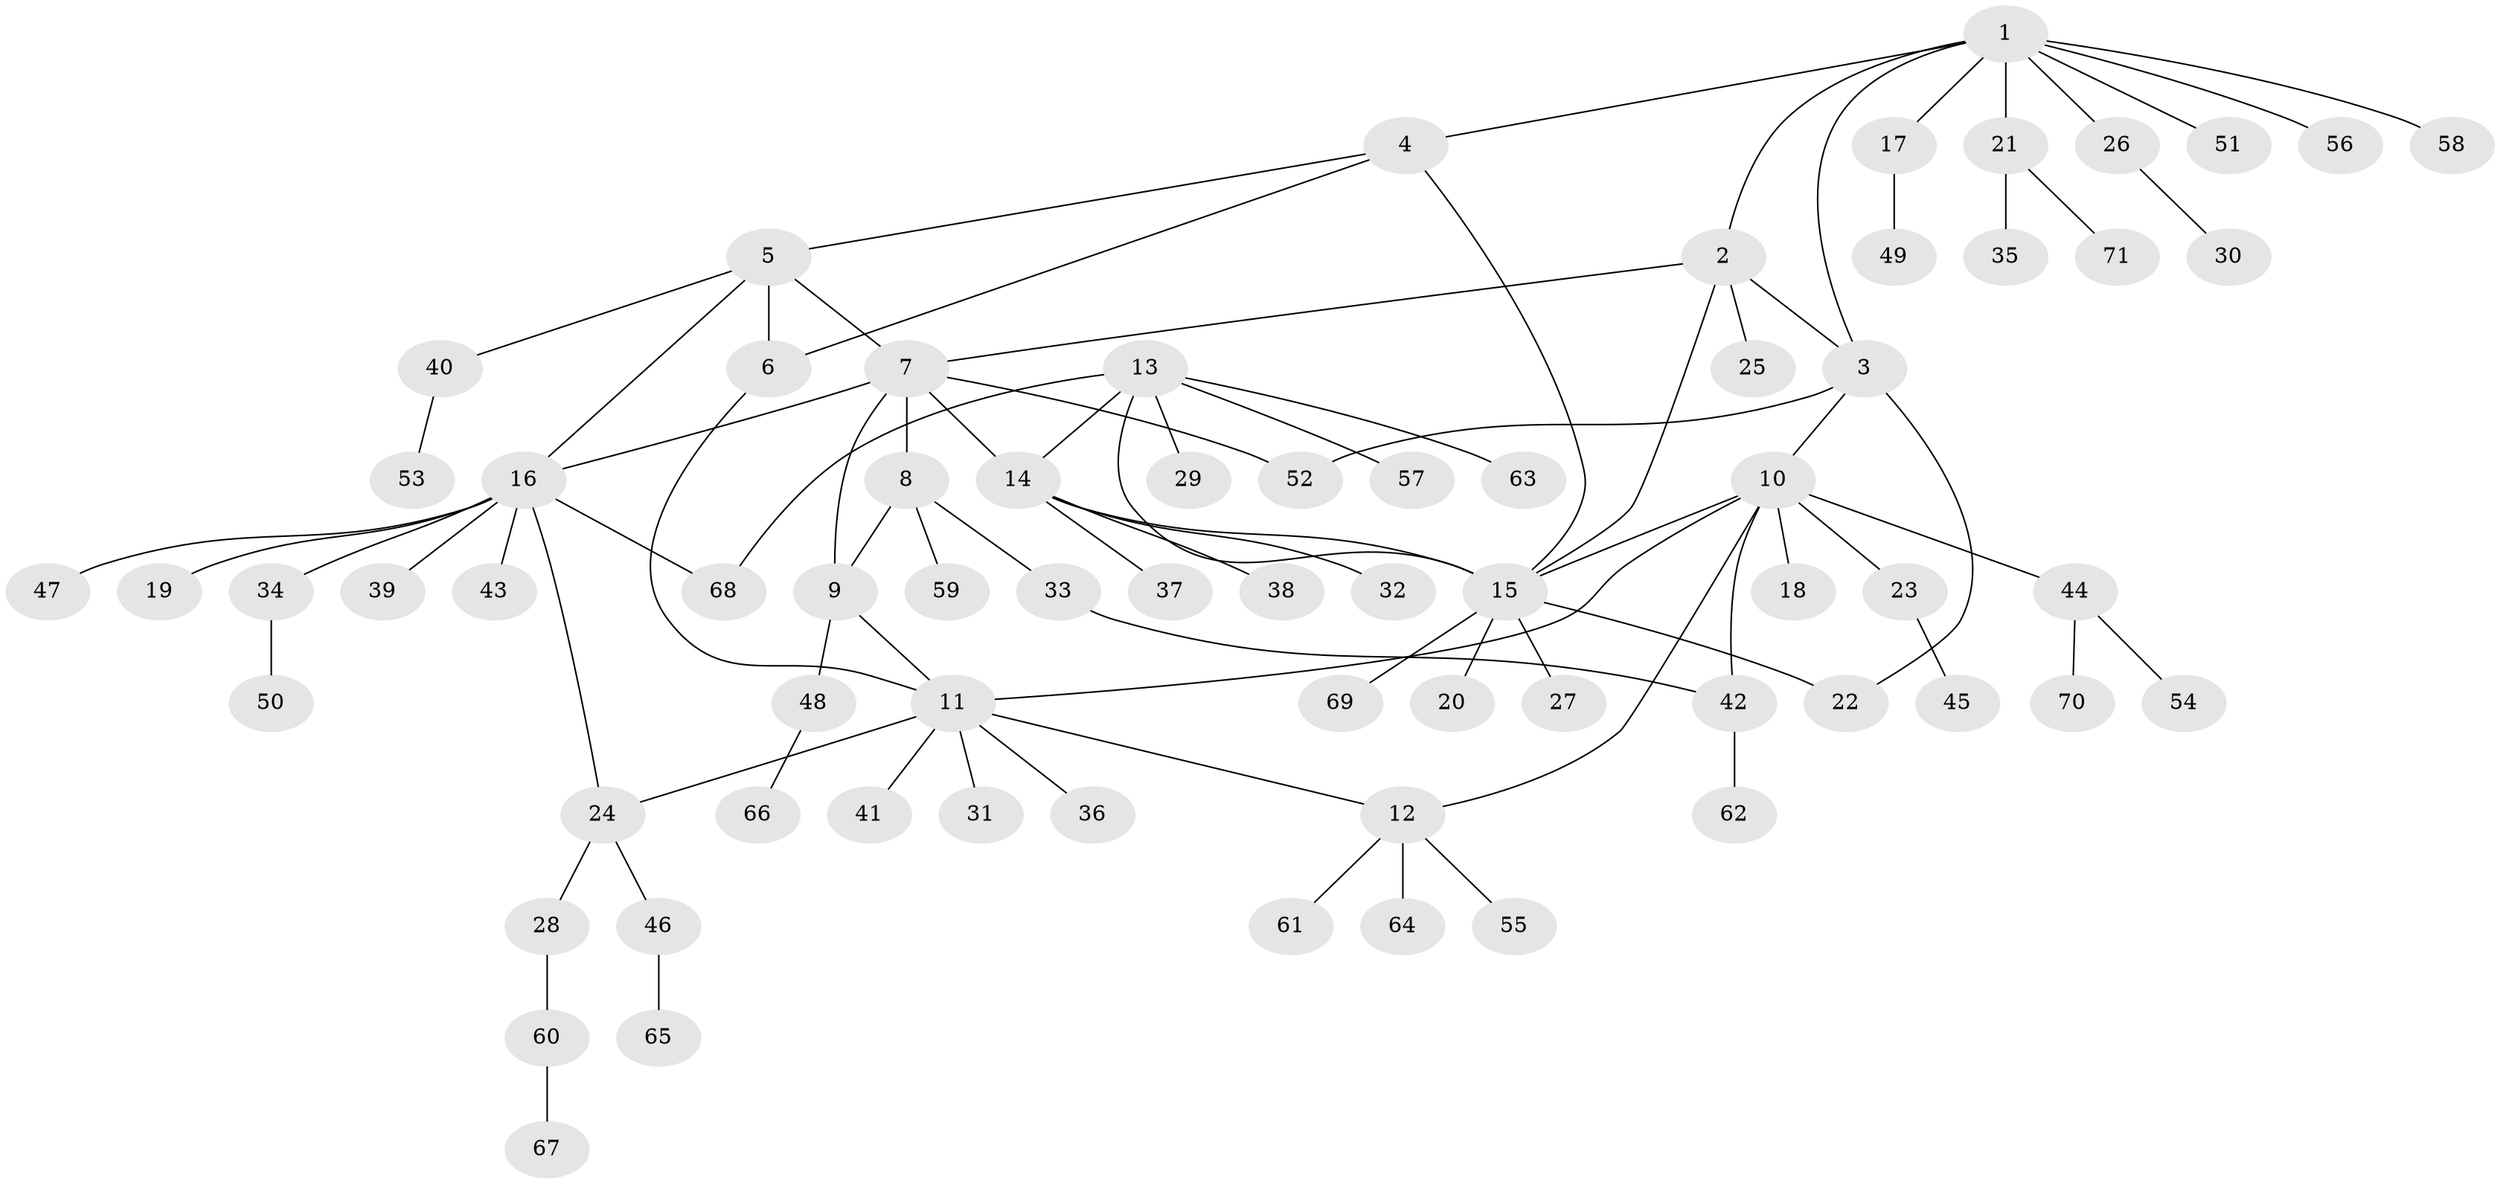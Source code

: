// coarse degree distribution, {9: 0.0392156862745098, 4: 0.09803921568627451, 11: 0.0196078431372549, 6: 0.0196078431372549, 2: 0.13725490196078433, 7: 0.0196078431372549, 10: 0.0196078431372549, 12: 0.0196078431372549, 1: 0.6274509803921569}
// Generated by graph-tools (version 1.1) at 2025/52/02/27/25 19:52:15]
// undirected, 71 vertices, 87 edges
graph export_dot {
graph [start="1"]
  node [color=gray90,style=filled];
  1;
  2;
  3;
  4;
  5;
  6;
  7;
  8;
  9;
  10;
  11;
  12;
  13;
  14;
  15;
  16;
  17;
  18;
  19;
  20;
  21;
  22;
  23;
  24;
  25;
  26;
  27;
  28;
  29;
  30;
  31;
  32;
  33;
  34;
  35;
  36;
  37;
  38;
  39;
  40;
  41;
  42;
  43;
  44;
  45;
  46;
  47;
  48;
  49;
  50;
  51;
  52;
  53;
  54;
  55;
  56;
  57;
  58;
  59;
  60;
  61;
  62;
  63;
  64;
  65;
  66;
  67;
  68;
  69;
  70;
  71;
  1 -- 2;
  1 -- 3;
  1 -- 4;
  1 -- 17;
  1 -- 21;
  1 -- 26;
  1 -- 51;
  1 -- 56;
  1 -- 58;
  2 -- 3;
  2 -- 7;
  2 -- 15;
  2 -- 25;
  3 -- 10;
  3 -- 22;
  3 -- 52;
  4 -- 5;
  4 -- 6;
  4 -- 15;
  5 -- 6;
  5 -- 7;
  5 -- 16;
  5 -- 40;
  6 -- 11;
  7 -- 8;
  7 -- 9;
  7 -- 14;
  7 -- 16;
  7 -- 52;
  8 -- 9;
  8 -- 33;
  8 -- 59;
  9 -- 11;
  9 -- 48;
  10 -- 11;
  10 -- 12;
  10 -- 15;
  10 -- 18;
  10 -- 23;
  10 -- 42;
  10 -- 44;
  11 -- 12;
  11 -- 24;
  11 -- 31;
  11 -- 36;
  11 -- 41;
  12 -- 55;
  12 -- 61;
  12 -- 64;
  13 -- 14;
  13 -- 15;
  13 -- 29;
  13 -- 57;
  13 -- 63;
  13 -- 68;
  14 -- 15;
  14 -- 32;
  14 -- 37;
  14 -- 38;
  15 -- 20;
  15 -- 22;
  15 -- 27;
  15 -- 69;
  16 -- 19;
  16 -- 24;
  16 -- 34;
  16 -- 39;
  16 -- 43;
  16 -- 47;
  16 -- 68;
  17 -- 49;
  21 -- 35;
  21 -- 71;
  23 -- 45;
  24 -- 28;
  24 -- 46;
  26 -- 30;
  28 -- 60;
  33 -- 42;
  34 -- 50;
  40 -- 53;
  42 -- 62;
  44 -- 54;
  44 -- 70;
  46 -- 65;
  48 -- 66;
  60 -- 67;
}

